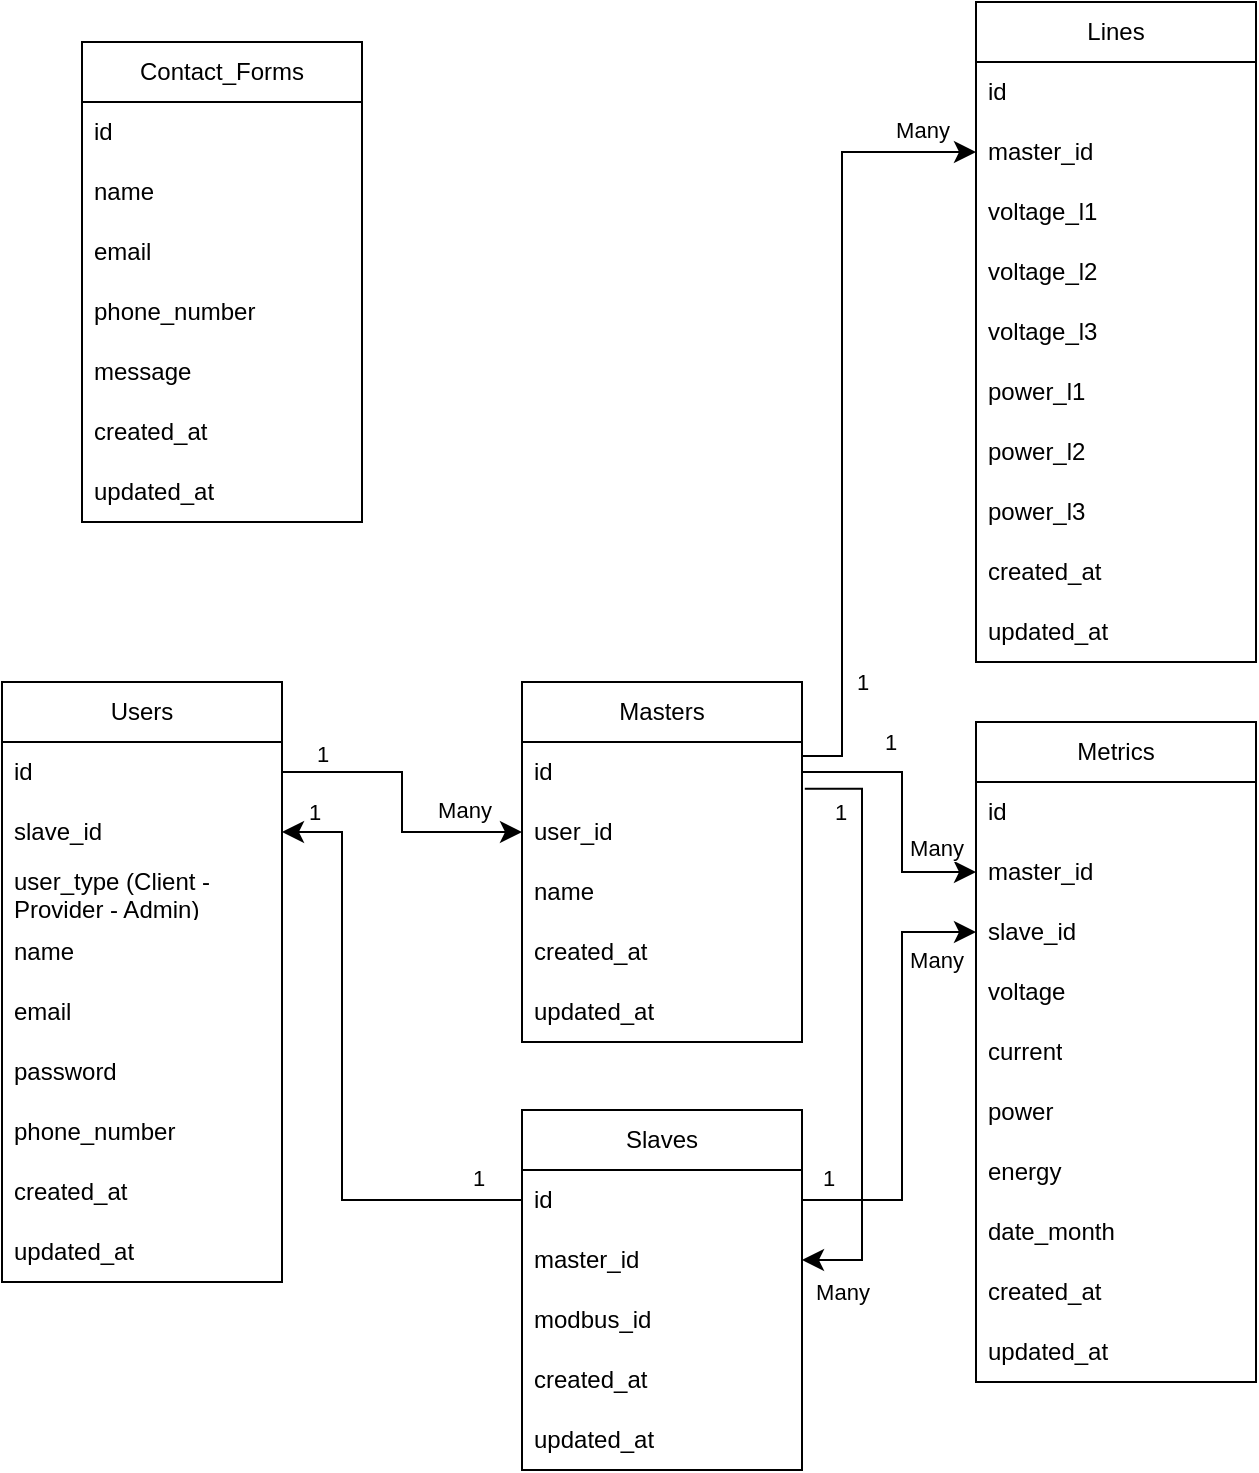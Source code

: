 <mxfile version="27.0.6">
  <diagram name="Page-1" id="gPRHymPkhguvjkcgaIJb">
    <mxGraphModel dx="2570" dy="1370" grid="1" gridSize="10" guides="1" tooltips="1" connect="1" arrows="1" fold="1" page="1" pageScale="1" pageWidth="827" pageHeight="1169" math="0" shadow="0">
      <root>
        <mxCell id="0" />
        <mxCell id="1" parent="0" />
        <mxCell id="HEl-zYcN1nuWOkeLRbCg-6" value="Users" style="swimlane;fontStyle=0;childLayout=stackLayout;horizontal=1;startSize=30;horizontalStack=0;resizeParent=1;resizeParentMax=0;resizeLast=0;collapsible=1;marginBottom=0;whiteSpace=wrap;html=1;" parent="1" vertex="1">
          <mxGeometry x="110" y="610" width="140" height="300" as="geometry" />
        </mxCell>
        <mxCell id="HEl-zYcN1nuWOkeLRbCg-7" value="id" style="text;strokeColor=none;fillColor=none;align=left;verticalAlign=middle;spacingLeft=4;spacingRight=4;overflow=hidden;points=[[0,0.5],[1,0.5]];portConstraint=eastwest;rotatable=0;whiteSpace=wrap;html=1;" parent="HEl-zYcN1nuWOkeLRbCg-6" vertex="1">
          <mxGeometry y="30" width="140" height="30" as="geometry" />
        </mxCell>
        <mxCell id="CnzPqI2a-ev2NYdGzMci-2" value="slave_id" style="text;strokeColor=none;fillColor=none;align=left;verticalAlign=middle;spacingLeft=4;spacingRight=4;overflow=hidden;points=[[0,0.5],[1,0.5]];portConstraint=eastwest;rotatable=0;whiteSpace=wrap;html=1;" parent="HEl-zYcN1nuWOkeLRbCg-6" vertex="1">
          <mxGeometry y="60" width="140" height="30" as="geometry" />
        </mxCell>
        <mxCell id="HEl-zYcN1nuWOkeLRbCg-8" value="user_type (Client - Provider - Admin)" style="text;strokeColor=none;fillColor=none;align=left;verticalAlign=middle;spacingLeft=4;spacingRight=4;overflow=hidden;points=[[0,0.5],[1,0.5]];portConstraint=eastwest;rotatable=0;whiteSpace=wrap;html=1;" parent="HEl-zYcN1nuWOkeLRbCg-6" vertex="1">
          <mxGeometry y="90" width="140" height="30" as="geometry" />
        </mxCell>
        <mxCell id="HEl-zYcN1nuWOkeLRbCg-9" value="name" style="text;strokeColor=none;fillColor=none;align=left;verticalAlign=middle;spacingLeft=4;spacingRight=4;overflow=hidden;points=[[0,0.5],[1,0.5]];portConstraint=eastwest;rotatable=0;whiteSpace=wrap;html=1;" parent="HEl-zYcN1nuWOkeLRbCg-6" vertex="1">
          <mxGeometry y="120" width="140" height="30" as="geometry" />
        </mxCell>
        <mxCell id="HEl-zYcN1nuWOkeLRbCg-10" value="email" style="text;strokeColor=none;fillColor=none;align=left;verticalAlign=middle;spacingLeft=4;spacingRight=4;overflow=hidden;points=[[0,0.5],[1,0.5]];portConstraint=eastwest;rotatable=0;whiteSpace=wrap;html=1;" parent="HEl-zYcN1nuWOkeLRbCg-6" vertex="1">
          <mxGeometry y="150" width="140" height="30" as="geometry" />
        </mxCell>
        <mxCell id="HEl-zYcN1nuWOkeLRbCg-11" value="password" style="text;strokeColor=none;fillColor=none;align=left;verticalAlign=middle;spacingLeft=4;spacingRight=4;overflow=hidden;points=[[0,0.5],[1,0.5]];portConstraint=eastwest;rotatable=0;whiteSpace=wrap;html=1;" parent="HEl-zYcN1nuWOkeLRbCg-6" vertex="1">
          <mxGeometry y="180" width="140" height="30" as="geometry" />
        </mxCell>
        <mxCell id="HEl-zYcN1nuWOkeLRbCg-12" value="phone_number" style="text;strokeColor=none;fillColor=none;align=left;verticalAlign=middle;spacingLeft=4;spacingRight=4;overflow=hidden;points=[[0,0.5],[1,0.5]];portConstraint=eastwest;rotatable=0;whiteSpace=wrap;html=1;" parent="HEl-zYcN1nuWOkeLRbCg-6" vertex="1">
          <mxGeometry y="210" width="140" height="30" as="geometry" />
        </mxCell>
        <mxCell id="HEl-zYcN1nuWOkeLRbCg-35" value="created_at" style="text;strokeColor=none;fillColor=none;align=left;verticalAlign=middle;spacingLeft=4;spacingRight=4;overflow=hidden;points=[[0,0.5],[1,0.5]];portConstraint=eastwest;rotatable=0;whiteSpace=wrap;html=1;" parent="HEl-zYcN1nuWOkeLRbCg-6" vertex="1">
          <mxGeometry y="240" width="140" height="30" as="geometry" />
        </mxCell>
        <mxCell id="HEl-zYcN1nuWOkeLRbCg-36" value="updated_at" style="text;strokeColor=none;fillColor=none;align=left;verticalAlign=middle;spacingLeft=4;spacingRight=4;overflow=hidden;points=[[0,0.5],[1,0.5]];portConstraint=eastwest;rotatable=0;whiteSpace=wrap;html=1;" parent="HEl-zYcN1nuWOkeLRbCg-6" vertex="1">
          <mxGeometry y="270" width="140" height="30" as="geometry" />
        </mxCell>
        <mxCell id="HEl-zYcN1nuWOkeLRbCg-13" value="Contact_Forms" style="swimlane;fontStyle=0;childLayout=stackLayout;horizontal=1;startSize=30;horizontalStack=0;resizeParent=1;resizeParentMax=0;resizeLast=0;collapsible=1;marginBottom=0;whiteSpace=wrap;html=1;" parent="1" vertex="1">
          <mxGeometry x="150" y="290" width="140" height="240" as="geometry" />
        </mxCell>
        <mxCell id="HEl-zYcN1nuWOkeLRbCg-14" value="id" style="text;strokeColor=none;fillColor=none;align=left;verticalAlign=middle;spacingLeft=4;spacingRight=4;overflow=hidden;points=[[0,0.5],[1,0.5]];portConstraint=eastwest;rotatable=0;whiteSpace=wrap;html=1;" parent="HEl-zYcN1nuWOkeLRbCg-13" vertex="1">
          <mxGeometry y="30" width="140" height="30" as="geometry" />
        </mxCell>
        <mxCell id="HEl-zYcN1nuWOkeLRbCg-15" value="name" style="text;strokeColor=none;fillColor=none;align=left;verticalAlign=middle;spacingLeft=4;spacingRight=4;overflow=hidden;points=[[0,0.5],[1,0.5]];portConstraint=eastwest;rotatable=0;whiteSpace=wrap;html=1;" parent="HEl-zYcN1nuWOkeLRbCg-13" vertex="1">
          <mxGeometry y="60" width="140" height="30" as="geometry" />
        </mxCell>
        <mxCell id="HEl-zYcN1nuWOkeLRbCg-17" value="email" style="text;strokeColor=none;fillColor=none;align=left;verticalAlign=middle;spacingLeft=4;spacingRight=4;overflow=hidden;points=[[0,0.5],[1,0.5]];portConstraint=eastwest;rotatable=0;whiteSpace=wrap;html=1;" parent="HEl-zYcN1nuWOkeLRbCg-13" vertex="1">
          <mxGeometry y="90" width="140" height="30" as="geometry" />
        </mxCell>
        <mxCell id="HEl-zYcN1nuWOkeLRbCg-19" value="phone_number" style="text;strokeColor=none;fillColor=none;align=left;verticalAlign=middle;spacingLeft=4;spacingRight=4;overflow=hidden;points=[[0,0.5],[1,0.5]];portConstraint=eastwest;rotatable=0;whiteSpace=wrap;html=1;" parent="HEl-zYcN1nuWOkeLRbCg-13" vertex="1">
          <mxGeometry y="120" width="140" height="30" as="geometry" />
        </mxCell>
        <mxCell id="HEl-zYcN1nuWOkeLRbCg-18" value="message" style="text;strokeColor=none;fillColor=none;align=left;verticalAlign=middle;spacingLeft=4;spacingRight=4;overflow=hidden;points=[[0,0.5],[1,0.5]];portConstraint=eastwest;rotatable=0;whiteSpace=wrap;html=1;" parent="HEl-zYcN1nuWOkeLRbCg-13" vertex="1">
          <mxGeometry y="150" width="140" height="30" as="geometry" />
        </mxCell>
        <mxCell id="HEl-zYcN1nuWOkeLRbCg-37" value="created_at" style="text;strokeColor=none;fillColor=none;align=left;verticalAlign=middle;spacingLeft=4;spacingRight=4;overflow=hidden;points=[[0,0.5],[1,0.5]];portConstraint=eastwest;rotatable=0;whiteSpace=wrap;html=1;" parent="HEl-zYcN1nuWOkeLRbCg-13" vertex="1">
          <mxGeometry y="180" width="140" height="30" as="geometry" />
        </mxCell>
        <mxCell id="HEl-zYcN1nuWOkeLRbCg-38" value="updated_at" style="text;strokeColor=none;fillColor=none;align=left;verticalAlign=middle;spacingLeft=4;spacingRight=4;overflow=hidden;points=[[0,0.5],[1,0.5]];portConstraint=eastwest;rotatable=0;whiteSpace=wrap;html=1;" parent="HEl-zYcN1nuWOkeLRbCg-13" vertex="1">
          <mxGeometry y="210" width="140" height="30" as="geometry" />
        </mxCell>
        <mxCell id="HEl-zYcN1nuWOkeLRbCg-28" value="Masters" style="swimlane;fontStyle=0;childLayout=stackLayout;horizontal=1;startSize=30;horizontalStack=0;resizeParent=1;resizeParentMax=0;resizeLast=0;collapsible=1;marginBottom=0;whiteSpace=wrap;html=1;" parent="1" vertex="1">
          <mxGeometry x="370" y="610" width="140" height="180" as="geometry" />
        </mxCell>
        <mxCell id="HEl-zYcN1nuWOkeLRbCg-29" value="id" style="text;strokeColor=none;fillColor=none;align=left;verticalAlign=middle;spacingLeft=4;spacingRight=4;overflow=hidden;points=[[0,0.5],[1,0.5]];portConstraint=eastwest;rotatable=0;whiteSpace=wrap;html=1;" parent="HEl-zYcN1nuWOkeLRbCg-28" vertex="1">
          <mxGeometry y="30" width="140" height="30" as="geometry" />
        </mxCell>
        <mxCell id="HEl-zYcN1nuWOkeLRbCg-41" value="user_id" style="text;strokeColor=none;fillColor=none;align=left;verticalAlign=middle;spacingLeft=4;spacingRight=4;overflow=hidden;points=[[0,0.5],[1,0.5]];portConstraint=eastwest;rotatable=0;whiteSpace=wrap;html=1;" parent="HEl-zYcN1nuWOkeLRbCg-28" vertex="1">
          <mxGeometry y="60" width="140" height="30" as="geometry" />
        </mxCell>
        <mxCell id="HEl-zYcN1nuWOkeLRbCg-30" value="name" style="text;strokeColor=none;fillColor=none;align=left;verticalAlign=middle;spacingLeft=4;spacingRight=4;overflow=hidden;points=[[0,0.5],[1,0.5]];portConstraint=eastwest;rotatable=0;whiteSpace=wrap;html=1;" parent="HEl-zYcN1nuWOkeLRbCg-28" vertex="1">
          <mxGeometry y="90" width="140" height="30" as="geometry" />
        </mxCell>
        <mxCell id="HEl-zYcN1nuWOkeLRbCg-39" value="created_at" style="text;strokeColor=none;fillColor=none;align=left;verticalAlign=middle;spacingLeft=4;spacingRight=4;overflow=hidden;points=[[0,0.5],[1,0.5]];portConstraint=eastwest;rotatable=0;whiteSpace=wrap;html=1;" parent="HEl-zYcN1nuWOkeLRbCg-28" vertex="1">
          <mxGeometry y="120" width="140" height="30" as="geometry" />
        </mxCell>
        <mxCell id="HEl-zYcN1nuWOkeLRbCg-40" value="updated_at" style="text;strokeColor=none;fillColor=none;align=left;verticalAlign=middle;spacingLeft=4;spacingRight=4;overflow=hidden;points=[[0,0.5],[1,0.5]];portConstraint=eastwest;rotatable=0;whiteSpace=wrap;html=1;" parent="HEl-zYcN1nuWOkeLRbCg-28" vertex="1">
          <mxGeometry y="150" width="140" height="30" as="geometry" />
        </mxCell>
        <mxCell id="HEl-zYcN1nuWOkeLRbCg-42" value="Lines" style="swimlane;fontStyle=0;childLayout=stackLayout;horizontal=1;startSize=30;horizontalStack=0;resizeParent=1;resizeParentMax=0;resizeLast=0;collapsible=1;marginBottom=0;whiteSpace=wrap;html=1;" parent="1" vertex="1">
          <mxGeometry x="597" y="270" width="140" height="330" as="geometry" />
        </mxCell>
        <mxCell id="HEl-zYcN1nuWOkeLRbCg-43" value="id" style="text;strokeColor=none;fillColor=none;align=left;verticalAlign=middle;spacingLeft=4;spacingRight=4;overflow=hidden;points=[[0,0.5],[1,0.5]];portConstraint=eastwest;rotatable=0;whiteSpace=wrap;html=1;" parent="HEl-zYcN1nuWOkeLRbCg-42" vertex="1">
          <mxGeometry y="30" width="140" height="30" as="geometry" />
        </mxCell>
        <mxCell id="HEl-zYcN1nuWOkeLRbCg-44" value="master_id" style="text;strokeColor=none;fillColor=none;align=left;verticalAlign=middle;spacingLeft=4;spacingRight=4;overflow=hidden;points=[[0,0.5],[1,0.5]];portConstraint=eastwest;rotatable=0;whiteSpace=wrap;html=1;" parent="HEl-zYcN1nuWOkeLRbCg-42" vertex="1">
          <mxGeometry y="60" width="140" height="30" as="geometry" />
        </mxCell>
        <mxCell id="HEl-zYcN1nuWOkeLRbCg-45" value="voltage_l1" style="text;strokeColor=none;fillColor=none;align=left;verticalAlign=middle;spacingLeft=4;spacingRight=4;overflow=hidden;points=[[0,0.5],[1,0.5]];portConstraint=eastwest;rotatable=0;whiteSpace=wrap;html=1;" parent="HEl-zYcN1nuWOkeLRbCg-42" vertex="1">
          <mxGeometry y="90" width="140" height="30" as="geometry" />
        </mxCell>
        <mxCell id="HEl-zYcN1nuWOkeLRbCg-48" value="voltage_l2" style="text;strokeColor=none;fillColor=none;align=left;verticalAlign=middle;spacingLeft=4;spacingRight=4;overflow=hidden;points=[[0,0.5],[1,0.5]];portConstraint=eastwest;rotatable=0;whiteSpace=wrap;html=1;" parent="HEl-zYcN1nuWOkeLRbCg-42" vertex="1">
          <mxGeometry y="120" width="140" height="30" as="geometry" />
        </mxCell>
        <mxCell id="HEl-zYcN1nuWOkeLRbCg-49" value="voltage_l3" style="text;strokeColor=none;fillColor=none;align=left;verticalAlign=middle;spacingLeft=4;spacingRight=4;overflow=hidden;points=[[0,0.5],[1,0.5]];portConstraint=eastwest;rotatable=0;whiteSpace=wrap;html=1;" parent="HEl-zYcN1nuWOkeLRbCg-42" vertex="1">
          <mxGeometry y="150" width="140" height="30" as="geometry" />
        </mxCell>
        <mxCell id="HEl-zYcN1nuWOkeLRbCg-50" value="power_l1" style="text;strokeColor=none;fillColor=none;align=left;verticalAlign=middle;spacingLeft=4;spacingRight=4;overflow=hidden;points=[[0,0.5],[1,0.5]];portConstraint=eastwest;rotatable=0;whiteSpace=wrap;html=1;" parent="HEl-zYcN1nuWOkeLRbCg-42" vertex="1">
          <mxGeometry y="180" width="140" height="30" as="geometry" />
        </mxCell>
        <mxCell id="HEl-zYcN1nuWOkeLRbCg-51" value="power_l2" style="text;strokeColor=none;fillColor=none;align=left;verticalAlign=middle;spacingLeft=4;spacingRight=4;overflow=hidden;points=[[0,0.5],[1,0.5]];portConstraint=eastwest;rotatable=0;whiteSpace=wrap;html=1;" parent="HEl-zYcN1nuWOkeLRbCg-42" vertex="1">
          <mxGeometry y="210" width="140" height="30" as="geometry" />
        </mxCell>
        <mxCell id="HEl-zYcN1nuWOkeLRbCg-52" value="power_l3" style="text;strokeColor=none;fillColor=none;align=left;verticalAlign=middle;spacingLeft=4;spacingRight=4;overflow=hidden;points=[[0,0.5],[1,0.5]];portConstraint=eastwest;rotatable=0;whiteSpace=wrap;html=1;" parent="HEl-zYcN1nuWOkeLRbCg-42" vertex="1">
          <mxGeometry y="240" width="140" height="30" as="geometry" />
        </mxCell>
        <mxCell id="HEl-zYcN1nuWOkeLRbCg-46" value="created_at" style="text;strokeColor=none;fillColor=none;align=left;verticalAlign=middle;spacingLeft=4;spacingRight=4;overflow=hidden;points=[[0,0.5],[1,0.5]];portConstraint=eastwest;rotatable=0;whiteSpace=wrap;html=1;" parent="HEl-zYcN1nuWOkeLRbCg-42" vertex="1">
          <mxGeometry y="270" width="140" height="30" as="geometry" />
        </mxCell>
        <mxCell id="HEl-zYcN1nuWOkeLRbCg-47" value="updated_at" style="text;strokeColor=none;fillColor=none;align=left;verticalAlign=middle;spacingLeft=4;spacingRight=4;overflow=hidden;points=[[0,0.5],[1,0.5]];portConstraint=eastwest;rotatable=0;whiteSpace=wrap;html=1;" parent="HEl-zYcN1nuWOkeLRbCg-42" vertex="1">
          <mxGeometry y="300" width="140" height="30" as="geometry" />
        </mxCell>
        <mxCell id="HEl-zYcN1nuWOkeLRbCg-53" value="Slaves" style="swimlane;fontStyle=0;childLayout=stackLayout;horizontal=1;startSize=30;horizontalStack=0;resizeParent=1;resizeParentMax=0;resizeLast=0;collapsible=1;marginBottom=0;whiteSpace=wrap;html=1;" parent="1" vertex="1">
          <mxGeometry x="370" y="824" width="140" height="180" as="geometry" />
        </mxCell>
        <mxCell id="HEl-zYcN1nuWOkeLRbCg-54" value="id" style="text;strokeColor=none;fillColor=none;align=left;verticalAlign=middle;spacingLeft=4;spacingRight=4;overflow=hidden;points=[[0,0.5],[1,0.5]];portConstraint=eastwest;rotatable=0;whiteSpace=wrap;html=1;" parent="HEl-zYcN1nuWOkeLRbCg-53" vertex="1">
          <mxGeometry y="30" width="140" height="30" as="geometry" />
        </mxCell>
        <mxCell id="HEl-zYcN1nuWOkeLRbCg-55" value="master_id" style="text;strokeColor=none;fillColor=none;align=left;verticalAlign=middle;spacingLeft=4;spacingRight=4;overflow=hidden;points=[[0,0.5],[1,0.5]];portConstraint=eastwest;rotatable=0;whiteSpace=wrap;html=1;" parent="HEl-zYcN1nuWOkeLRbCg-53" vertex="1">
          <mxGeometry y="60" width="140" height="30" as="geometry" />
        </mxCell>
        <mxCell id="HEl-zYcN1nuWOkeLRbCg-59" value="modbus_id" style="text;strokeColor=none;fillColor=none;align=left;verticalAlign=middle;spacingLeft=4;spacingRight=4;overflow=hidden;points=[[0,0.5],[1,0.5]];portConstraint=eastwest;rotatable=0;whiteSpace=wrap;html=1;" parent="HEl-zYcN1nuWOkeLRbCg-53" vertex="1">
          <mxGeometry y="90" width="140" height="30" as="geometry" />
        </mxCell>
        <mxCell id="HEl-zYcN1nuWOkeLRbCg-57" value="created_at" style="text;strokeColor=none;fillColor=none;align=left;verticalAlign=middle;spacingLeft=4;spacingRight=4;overflow=hidden;points=[[0,0.5],[1,0.5]];portConstraint=eastwest;rotatable=0;whiteSpace=wrap;html=1;" parent="HEl-zYcN1nuWOkeLRbCg-53" vertex="1">
          <mxGeometry y="120" width="140" height="30" as="geometry" />
        </mxCell>
        <mxCell id="HEl-zYcN1nuWOkeLRbCg-58" value="updated_at" style="text;strokeColor=none;fillColor=none;align=left;verticalAlign=middle;spacingLeft=4;spacingRight=4;overflow=hidden;points=[[0,0.5],[1,0.5]];portConstraint=eastwest;rotatable=0;whiteSpace=wrap;html=1;" parent="HEl-zYcN1nuWOkeLRbCg-53" vertex="1">
          <mxGeometry y="150" width="140" height="30" as="geometry" />
        </mxCell>
        <mxCell id="HEl-zYcN1nuWOkeLRbCg-61" value="Metrics" style="swimlane;fontStyle=0;childLayout=stackLayout;horizontal=1;startSize=30;horizontalStack=0;resizeParent=1;resizeParentMax=0;resizeLast=0;collapsible=1;marginBottom=0;whiteSpace=wrap;html=1;" parent="1" vertex="1">
          <mxGeometry x="597" y="630" width="140" height="330" as="geometry" />
        </mxCell>
        <mxCell id="HEl-zYcN1nuWOkeLRbCg-62" value="id" style="text;strokeColor=none;fillColor=none;align=left;verticalAlign=middle;spacingLeft=4;spacingRight=4;overflow=hidden;points=[[0,0.5],[1,0.5]];portConstraint=eastwest;rotatable=0;whiteSpace=wrap;html=1;" parent="HEl-zYcN1nuWOkeLRbCg-61" vertex="1">
          <mxGeometry y="30" width="140" height="30" as="geometry" />
        </mxCell>
        <mxCell id="HEl-zYcN1nuWOkeLRbCg-63" value="master_id" style="text;strokeColor=none;fillColor=none;align=left;verticalAlign=middle;spacingLeft=4;spacingRight=4;overflow=hidden;points=[[0,0.5],[1,0.5]];portConstraint=eastwest;rotatable=0;whiteSpace=wrap;html=1;" parent="HEl-zYcN1nuWOkeLRbCg-61" vertex="1">
          <mxGeometry y="60" width="140" height="30" as="geometry" />
        </mxCell>
        <mxCell id="HEl-zYcN1nuWOkeLRbCg-65" value="slave_id" style="text;strokeColor=none;fillColor=none;align=left;verticalAlign=middle;spacingLeft=4;spacingRight=4;overflow=hidden;points=[[0,0.5],[1,0.5]];portConstraint=eastwest;rotatable=0;whiteSpace=wrap;html=1;" parent="HEl-zYcN1nuWOkeLRbCg-61" vertex="1">
          <mxGeometry y="90" width="140" height="30" as="geometry" />
        </mxCell>
        <mxCell id="HEl-zYcN1nuWOkeLRbCg-66" value="voltage" style="text;strokeColor=none;fillColor=none;align=left;verticalAlign=middle;spacingLeft=4;spacingRight=4;overflow=hidden;points=[[0,0.5],[1,0.5]];portConstraint=eastwest;rotatable=0;whiteSpace=wrap;html=1;" parent="HEl-zYcN1nuWOkeLRbCg-61" vertex="1">
          <mxGeometry y="120" width="140" height="30" as="geometry" />
        </mxCell>
        <mxCell id="HEl-zYcN1nuWOkeLRbCg-69" value="current" style="text;strokeColor=none;fillColor=none;align=left;verticalAlign=middle;spacingLeft=4;spacingRight=4;overflow=hidden;points=[[0,0.5],[1,0.5]];portConstraint=eastwest;rotatable=0;whiteSpace=wrap;html=1;" parent="HEl-zYcN1nuWOkeLRbCg-61" vertex="1">
          <mxGeometry y="150" width="140" height="30" as="geometry" />
        </mxCell>
        <mxCell id="HEl-zYcN1nuWOkeLRbCg-70" value="power" style="text;strokeColor=none;fillColor=none;align=left;verticalAlign=middle;spacingLeft=4;spacingRight=4;overflow=hidden;points=[[0,0.5],[1,0.5]];portConstraint=eastwest;rotatable=0;whiteSpace=wrap;html=1;" parent="HEl-zYcN1nuWOkeLRbCg-61" vertex="1">
          <mxGeometry y="180" width="140" height="30" as="geometry" />
        </mxCell>
        <mxCell id="HEl-zYcN1nuWOkeLRbCg-71" value="energy" style="text;strokeColor=none;fillColor=none;align=left;verticalAlign=middle;spacingLeft=4;spacingRight=4;overflow=hidden;points=[[0,0.5],[1,0.5]];portConstraint=eastwest;rotatable=0;whiteSpace=wrap;html=1;" parent="HEl-zYcN1nuWOkeLRbCg-61" vertex="1">
          <mxGeometry y="210" width="140" height="30" as="geometry" />
        </mxCell>
        <mxCell id="mf45GgcmGffxC4NUk65P-1" value="date_month" style="text;strokeColor=none;fillColor=none;align=left;verticalAlign=middle;spacingLeft=4;spacingRight=4;overflow=hidden;points=[[0,0.5],[1,0.5]];portConstraint=eastwest;rotatable=0;whiteSpace=wrap;html=1;" parent="HEl-zYcN1nuWOkeLRbCg-61" vertex="1">
          <mxGeometry y="240" width="140" height="30" as="geometry" />
        </mxCell>
        <mxCell id="HEl-zYcN1nuWOkeLRbCg-67" value="created_at" style="text;strokeColor=none;fillColor=none;align=left;verticalAlign=middle;spacingLeft=4;spacingRight=4;overflow=hidden;points=[[0,0.5],[1,0.5]];portConstraint=eastwest;rotatable=0;whiteSpace=wrap;html=1;" parent="HEl-zYcN1nuWOkeLRbCg-61" vertex="1">
          <mxGeometry y="270" width="140" height="30" as="geometry" />
        </mxCell>
        <mxCell id="HEl-zYcN1nuWOkeLRbCg-68" value="updated_at" style="text;strokeColor=none;fillColor=none;align=left;verticalAlign=middle;spacingLeft=4;spacingRight=4;overflow=hidden;points=[[0,0.5],[1,0.5]];portConstraint=eastwest;rotatable=0;whiteSpace=wrap;html=1;" parent="HEl-zYcN1nuWOkeLRbCg-61" vertex="1">
          <mxGeometry y="300" width="140" height="30" as="geometry" />
        </mxCell>
        <mxCell id="HEl-zYcN1nuWOkeLRbCg-82" value="" style="edgeStyle=elbowEdgeStyle;elbow=horizontal;endArrow=classic;html=1;curved=0;rounded=0;endSize=8;startSize=8;exitX=1;exitY=0.5;exitDx=0;exitDy=0;entryX=0;entryY=0.5;entryDx=0;entryDy=0;" parent="1" source="HEl-zYcN1nuWOkeLRbCg-7" target="HEl-zYcN1nuWOkeLRbCg-41" edge="1">
          <mxGeometry width="50" height="50" relative="1" as="geometry">
            <mxPoint x="120" y="665" as="sourcePoint" />
            <mxPoint x="-20" y="695" as="targetPoint" />
          </mxGeometry>
        </mxCell>
        <mxCell id="HEl-zYcN1nuWOkeLRbCg-83" value="1" style="edgeLabel;html=1;align=center;verticalAlign=middle;resizable=0;points=[];" parent="HEl-zYcN1nuWOkeLRbCg-82" vertex="1" connectable="0">
          <mxGeometry x="-0.814" y="-1" relative="1" as="geometry">
            <mxPoint x="6" y="-10" as="offset" />
          </mxGeometry>
        </mxCell>
        <mxCell id="HEl-zYcN1nuWOkeLRbCg-84" value="Many" style="edgeLabel;html=1;align=center;verticalAlign=middle;resizable=0;points=[];" parent="HEl-zYcN1nuWOkeLRbCg-82" vertex="1" connectable="0">
          <mxGeometry x="0.76" y="-1" relative="1" as="geometry">
            <mxPoint x="-11" y="-12" as="offset" />
          </mxGeometry>
        </mxCell>
        <mxCell id="HEl-zYcN1nuWOkeLRbCg-85" value="" style="edgeStyle=elbowEdgeStyle;elbow=horizontal;endArrow=classic;html=1;curved=0;rounded=0;endSize=8;startSize=8;exitX=0.997;exitY=0.233;exitDx=0;exitDy=0;entryX=0;entryY=0.5;entryDx=0;entryDy=0;exitPerimeter=0;" parent="1" source="HEl-zYcN1nuWOkeLRbCg-29" target="HEl-zYcN1nuWOkeLRbCg-44" edge="1">
          <mxGeometry width="50" height="50" relative="1" as="geometry">
            <mxPoint x="510" y="665" as="sourcePoint" />
            <mxPoint x="630" y="695" as="targetPoint" />
            <Array as="points">
              <mxPoint x="530" y="500" />
            </Array>
          </mxGeometry>
        </mxCell>
        <mxCell id="HEl-zYcN1nuWOkeLRbCg-86" value="1" style="edgeLabel;html=1;align=center;verticalAlign=middle;resizable=0;points=[];" parent="HEl-zYcN1nuWOkeLRbCg-85" vertex="1" connectable="0">
          <mxGeometry x="-0.814" y="-1" relative="1" as="geometry">
            <mxPoint x="9" y="-22" as="offset" />
          </mxGeometry>
        </mxCell>
        <mxCell id="HEl-zYcN1nuWOkeLRbCg-87" value="Many" style="edgeLabel;html=1;align=center;verticalAlign=middle;resizable=0;points=[];" parent="HEl-zYcN1nuWOkeLRbCg-85" vertex="1" connectable="0">
          <mxGeometry x="0.76" y="-1" relative="1" as="geometry">
            <mxPoint x="20" y="-12" as="offset" />
          </mxGeometry>
        </mxCell>
        <mxCell id="HEl-zYcN1nuWOkeLRbCg-88" value="" style="edgeStyle=elbowEdgeStyle;elbow=horizontal;endArrow=classic;html=1;curved=0;rounded=0;endSize=8;startSize=8;exitX=1.01;exitY=0.781;exitDx=0;exitDy=0;entryX=1;entryY=0.5;entryDx=0;entryDy=0;exitPerimeter=0;" parent="1" source="HEl-zYcN1nuWOkeLRbCg-29" target="HEl-zYcN1nuWOkeLRbCg-55" edge="1">
          <mxGeometry width="50" height="50" relative="1" as="geometry">
            <mxPoint x="520" y="665" as="sourcePoint" />
            <mxPoint x="640" y="665" as="targetPoint" />
            <Array as="points">
              <mxPoint x="540" y="780" />
            </Array>
          </mxGeometry>
        </mxCell>
        <mxCell id="HEl-zYcN1nuWOkeLRbCg-89" value="1" style="edgeLabel;html=1;align=center;verticalAlign=middle;resizable=0;points=[];" parent="HEl-zYcN1nuWOkeLRbCg-88" vertex="1" connectable="0">
          <mxGeometry x="-0.814" y="-1" relative="1" as="geometry">
            <mxPoint x="-10" y="10" as="offset" />
          </mxGeometry>
        </mxCell>
        <mxCell id="HEl-zYcN1nuWOkeLRbCg-90" value="Many" style="edgeLabel;html=1;align=center;verticalAlign=middle;resizable=0;points=[];" parent="HEl-zYcN1nuWOkeLRbCg-88" vertex="1" connectable="0">
          <mxGeometry x="0.76" y="-1" relative="1" as="geometry">
            <mxPoint x="-9" y="21" as="offset" />
          </mxGeometry>
        </mxCell>
        <mxCell id="HEl-zYcN1nuWOkeLRbCg-94" value="" style="edgeStyle=elbowEdgeStyle;elbow=horizontal;endArrow=classic;html=1;curved=0;rounded=0;endSize=8;startSize=8;exitX=1;exitY=0.5;exitDx=0;exitDy=0;entryX=0;entryY=0.5;entryDx=0;entryDy=0;" parent="1" source="HEl-zYcN1nuWOkeLRbCg-29" target="HEl-zYcN1nuWOkeLRbCg-63" edge="1">
          <mxGeometry width="50" height="50" relative="1" as="geometry">
            <mxPoint x="517" y="640" as="sourcePoint" />
            <mxPoint x="637" y="640" as="targetPoint" />
            <Array as="points">
              <mxPoint x="560" y="680" />
            </Array>
          </mxGeometry>
        </mxCell>
        <mxCell id="HEl-zYcN1nuWOkeLRbCg-95" value="1" style="edgeLabel;html=1;align=center;verticalAlign=middle;resizable=0;points=[];" parent="HEl-zYcN1nuWOkeLRbCg-94" vertex="1" connectable="0">
          <mxGeometry x="-0.814" y="-1" relative="1" as="geometry">
            <mxPoint x="31" y="-16" as="offset" />
          </mxGeometry>
        </mxCell>
        <mxCell id="HEl-zYcN1nuWOkeLRbCg-96" value="Many" style="edgeLabel;html=1;align=center;verticalAlign=middle;resizable=0;points=[];" parent="HEl-zYcN1nuWOkeLRbCg-94" vertex="1" connectable="0">
          <mxGeometry x="0.76" y="-1" relative="1" as="geometry">
            <mxPoint x="-4" y="-13" as="offset" />
          </mxGeometry>
        </mxCell>
        <mxCell id="HEl-zYcN1nuWOkeLRbCg-97" value="" style="edgeStyle=elbowEdgeStyle;elbow=horizontal;endArrow=classic;html=1;curved=0;rounded=0;endSize=8;startSize=8;exitX=1;exitY=0.5;exitDx=0;exitDy=0;entryX=0;entryY=0.5;entryDx=0;entryDy=0;" parent="1" source="HEl-zYcN1nuWOkeLRbCg-54" target="HEl-zYcN1nuWOkeLRbCg-65" edge="1">
          <mxGeometry width="50" height="50" relative="1" as="geometry">
            <mxPoint x="510" y="870" as="sourcePoint" />
            <mxPoint x="670" y="920" as="targetPoint" />
            <Array as="points">
              <mxPoint x="560" y="820" />
            </Array>
          </mxGeometry>
        </mxCell>
        <mxCell id="HEl-zYcN1nuWOkeLRbCg-98" value="1" style="edgeLabel;html=1;align=center;verticalAlign=middle;resizable=0;points=[];" parent="HEl-zYcN1nuWOkeLRbCg-97" vertex="1" connectable="0">
          <mxGeometry x="-0.814" y="-1" relative="1" as="geometry">
            <mxPoint x="-8" y="-12" as="offset" />
          </mxGeometry>
        </mxCell>
        <mxCell id="HEl-zYcN1nuWOkeLRbCg-99" value="Many" style="edgeLabel;html=1;align=center;verticalAlign=middle;resizable=0;points=[];" parent="HEl-zYcN1nuWOkeLRbCg-97" vertex="1" connectable="0">
          <mxGeometry x="0.76" y="-1" relative="1" as="geometry">
            <mxPoint x="6" y="13" as="offset" />
          </mxGeometry>
        </mxCell>
        <mxCell id="CnzPqI2a-ev2NYdGzMci-5" value="" style="edgeStyle=elbowEdgeStyle;elbow=horizontal;endArrow=classic;html=1;curved=0;rounded=0;endSize=8;startSize=8;exitX=0;exitY=0.5;exitDx=0;exitDy=0;entryX=1;entryY=0.5;entryDx=0;entryDy=0;" parent="1" source="HEl-zYcN1nuWOkeLRbCg-54" target="CnzPqI2a-ev2NYdGzMci-2" edge="1">
          <mxGeometry width="50" height="50" relative="1" as="geometry">
            <mxPoint x="260" y="665" as="sourcePoint" />
            <mxPoint x="380" y="695" as="targetPoint" />
            <Array as="points">
              <mxPoint x="280" y="780" />
            </Array>
          </mxGeometry>
        </mxCell>
        <mxCell id="CnzPqI2a-ev2NYdGzMci-6" value="1" style="edgeLabel;html=1;align=center;verticalAlign=middle;resizable=0;points=[];" parent="CnzPqI2a-ev2NYdGzMci-5" vertex="1" connectable="0">
          <mxGeometry x="-0.814" y="-1" relative="1" as="geometry">
            <mxPoint x="6" y="-10" as="offset" />
          </mxGeometry>
        </mxCell>
        <mxCell id="CnzPqI2a-ev2NYdGzMci-7" value="1" style="edgeLabel;html=1;align=center;verticalAlign=middle;resizable=0;points=[];" parent="CnzPqI2a-ev2NYdGzMci-5" vertex="1" connectable="0">
          <mxGeometry x="0.76" y="-1" relative="1" as="geometry">
            <mxPoint x="-15" y="-17" as="offset" />
          </mxGeometry>
        </mxCell>
      </root>
    </mxGraphModel>
  </diagram>
</mxfile>
